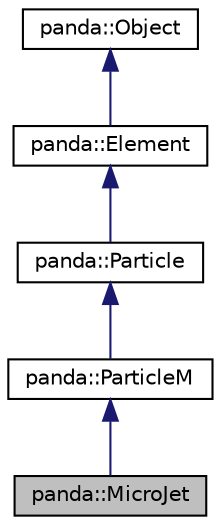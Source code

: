digraph G
{
  edge [fontname="Helvetica",fontsize="10",labelfontname="Helvetica",labelfontsize="10"];
  node [fontname="Helvetica",fontsize="10",shape=record];
  Node1 [label="panda::MicroJet",height=0.2,width=0.4,color="black", fillcolor="grey75", style="filled" fontcolor="black"];
  Node2 -> Node1 [dir=back,color="midnightblue",fontsize="10",style="solid"];
  Node2 [label="panda::ParticleM",height=0.2,width=0.4,color="black", fillcolor="white", style="filled",URL="$classpanda_1_1ParticleM.html"];
  Node3 -> Node2 [dir=back,color="midnightblue",fontsize="10",style="solid"];
  Node3 [label="panda::Particle",height=0.2,width=0.4,color="black", fillcolor="white", style="filled",URL="$classpanda_1_1Particle.html"];
  Node4 -> Node3 [dir=back,color="midnightblue",fontsize="10",style="solid"];
  Node4 [label="panda::Element",height=0.2,width=0.4,color="black", fillcolor="white", style="filled",URL="$classpanda_1_1Element.html",tooltip="Base class for elements of containers."];
  Node5 -> Node4 [dir=back,color="midnightblue",fontsize="10",style="solid"];
  Node5 [label="panda::Object",height=0.2,width=0.4,color="black", fillcolor="white", style="filled",URL="$classpanda_1_1Object.html",tooltip="Object base class."];
}
